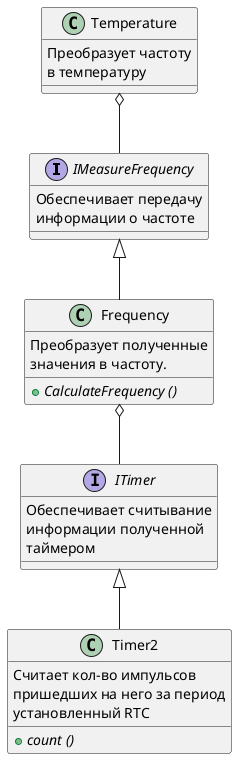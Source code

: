 @startuml Frequency 

interface IMeasureFrequency
{
    Обеспечивает передачу 
    информации о частоте 
}
class Frequency
{
    Преобразует полученные
    значения в частоту.

     + {abstract} CalculateFrequency ()
}
interface ITimer
{
    Обеспечивает считывание
    информации полученной
    таймером
}
class Timer2
{
    Считает кол-во импульсов
    пришедших на него за период 
    установленный RTC

    + {abstract} count ()
}
class Temperature
{
    Преобразует частоту
    в температуру
}

ITimer -up-o Frequency
Timer2 -up-|> ITimer
Frequency -up-|> IMeasureFrequency
IMeasureFrequency -up-o Temperature

@enduml